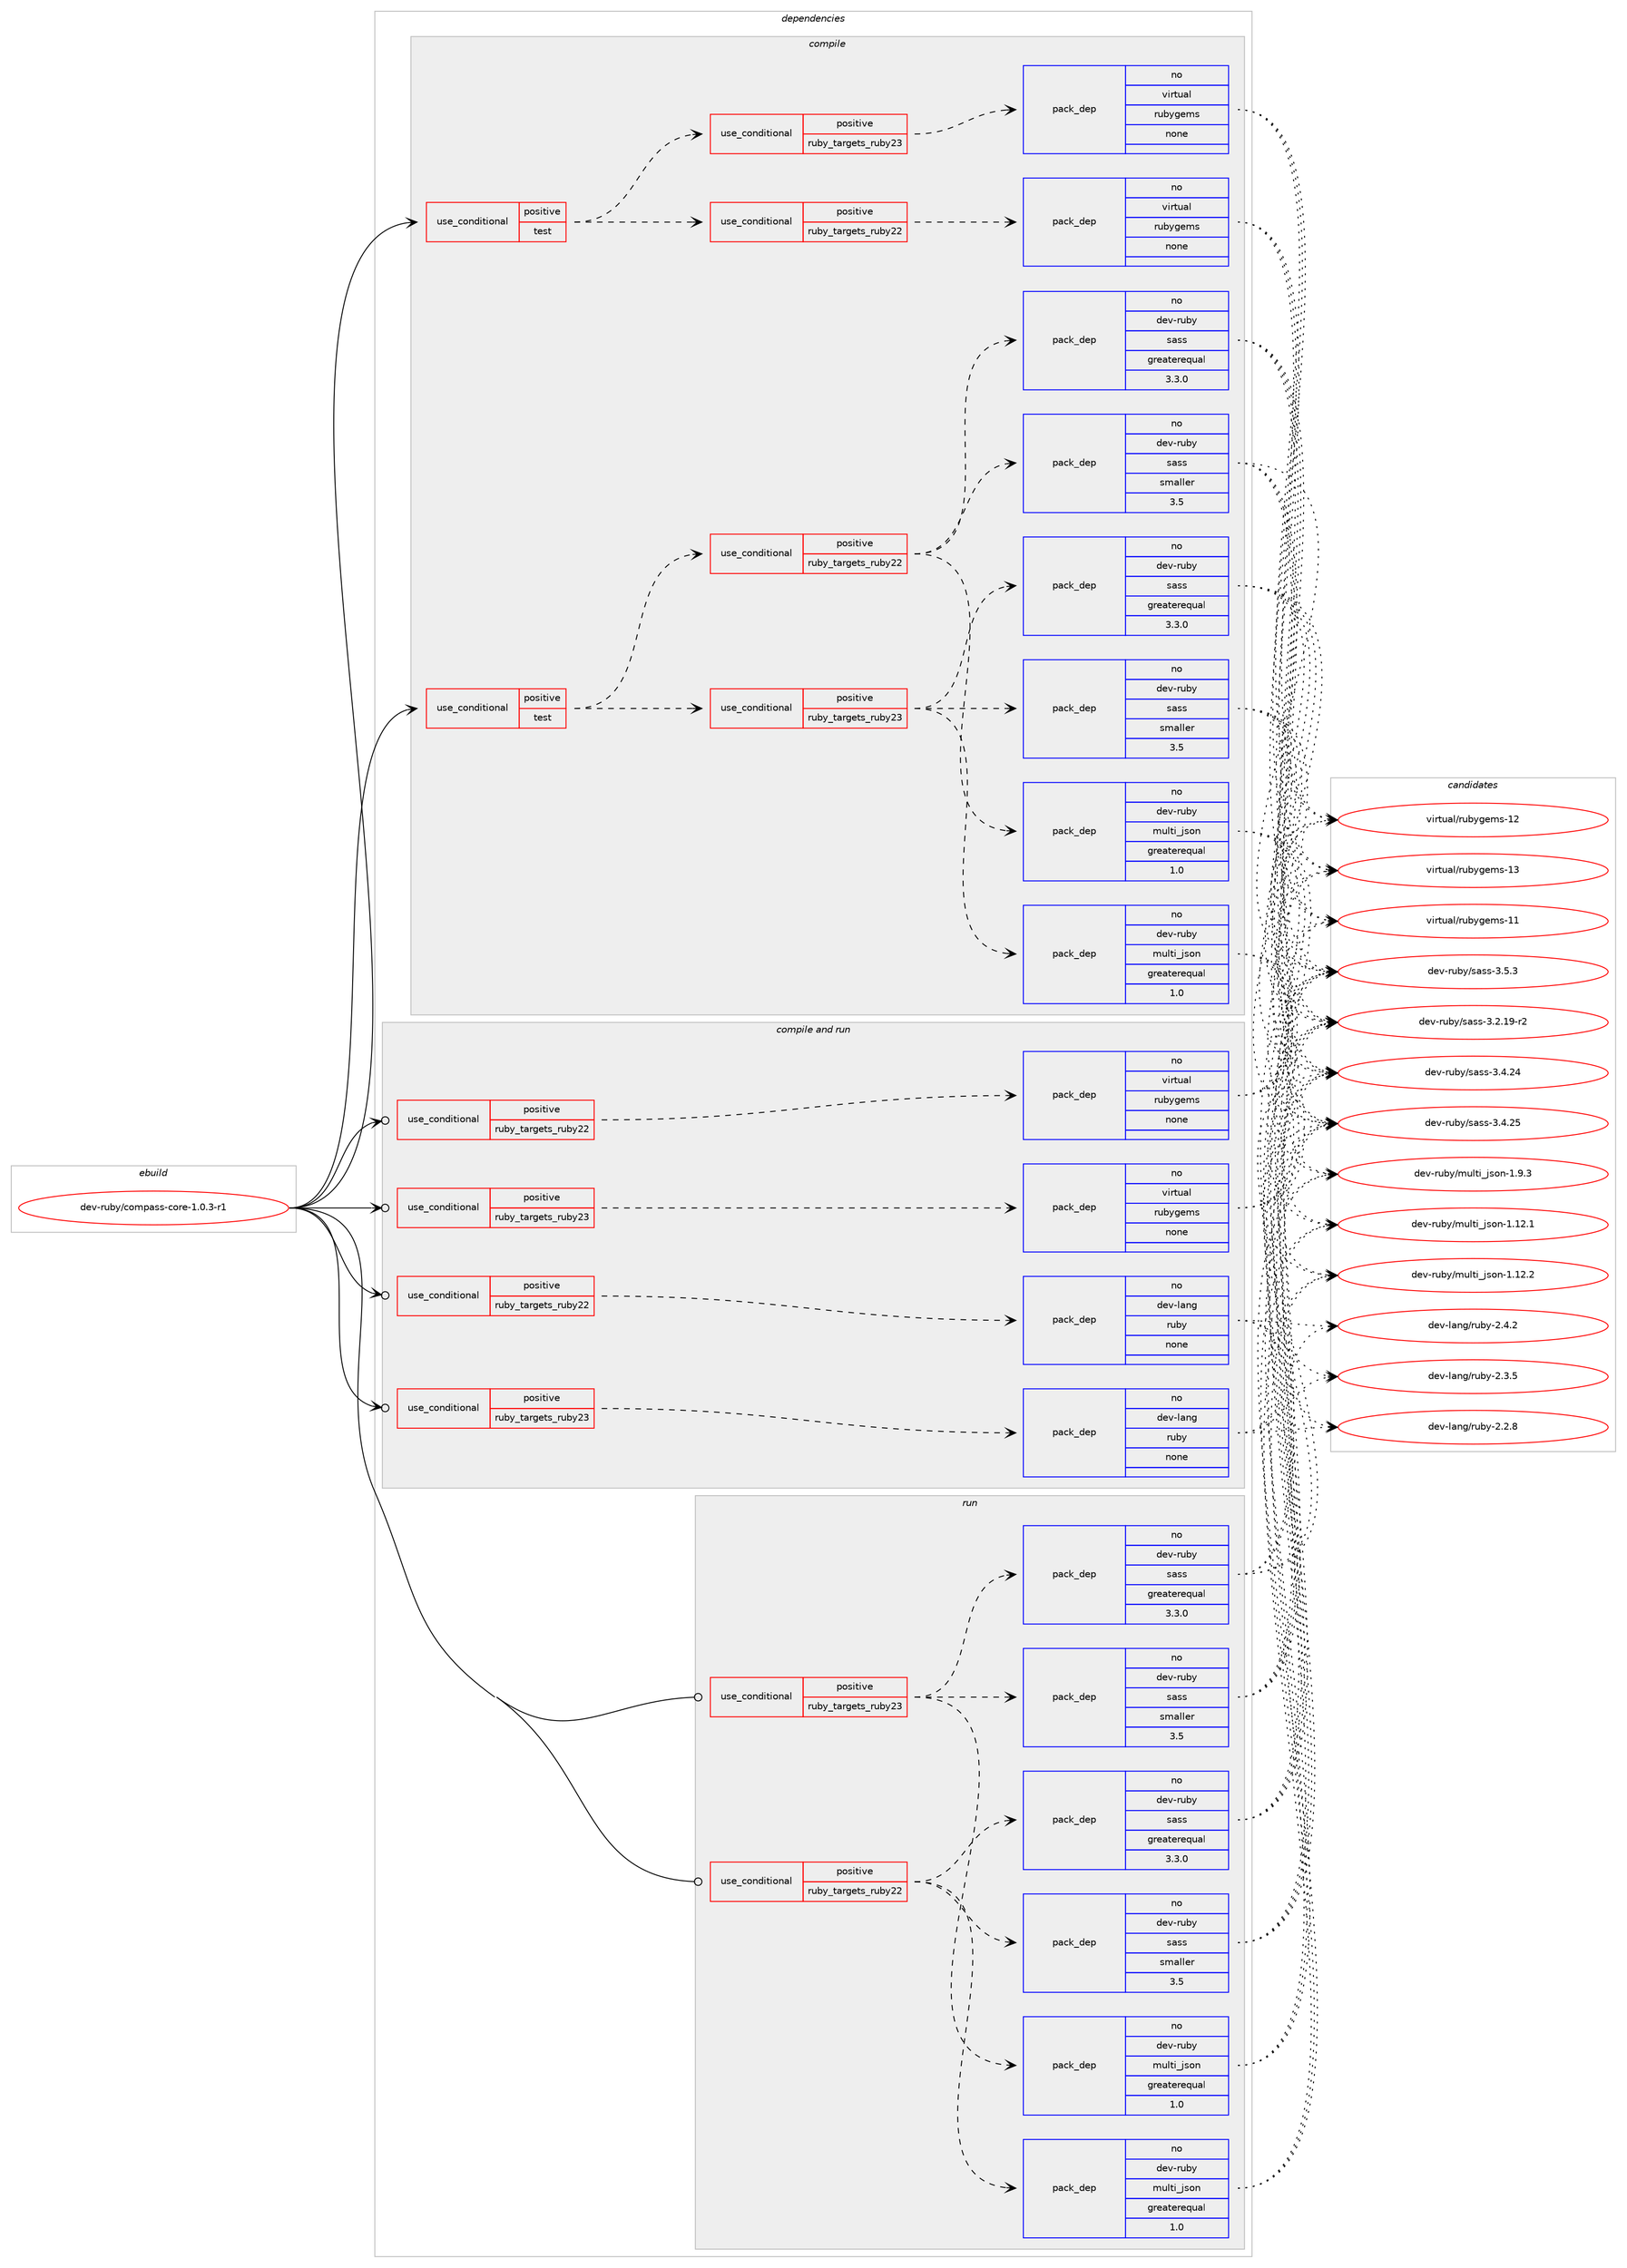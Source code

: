 digraph prolog {

# *************
# Graph options
# *************

newrank=true;
concentrate=true;
compound=true;
graph [rankdir=LR,fontname=Helvetica,fontsize=10,ranksep=1.5];#, ranksep=2.5, nodesep=0.2];
edge  [arrowhead=vee];
node  [fontname=Helvetica,fontsize=10];

# **********
# The ebuild
# **********

subgraph cluster_leftcol {
color=gray;
rank=same;
label=<<i>ebuild</i>>;
id [label="dev-ruby/compass-core-1.0.3-r1", color=red, width=4, href="../dev-ruby/compass-core-1.0.3-r1.svg"];
}

# ****************
# The dependencies
# ****************

subgraph cluster_midcol {
color=gray;
label=<<i>dependencies</i>>;
subgraph cluster_compile {
fillcolor="#eeeeee";
style=filled;
label=<<i>compile</i>>;
subgraph cond54650 {
dependency234103 [label=<<TABLE BORDER="0" CELLBORDER="1" CELLSPACING="0" CELLPADDING="4"><TR><TD ROWSPAN="3" CELLPADDING="10">use_conditional</TD></TR><TR><TD>positive</TD></TR><TR><TD>test</TD></TR></TABLE>>, shape=none, color=red];
subgraph cond54651 {
dependency234104 [label=<<TABLE BORDER="0" CELLBORDER="1" CELLSPACING="0" CELLPADDING="4"><TR><TD ROWSPAN="3" CELLPADDING="10">use_conditional</TD></TR><TR><TD>positive</TD></TR><TR><TD>ruby_targets_ruby22</TD></TR></TABLE>>, shape=none, color=red];
subgraph pack175379 {
dependency234105 [label=<<TABLE BORDER="0" CELLBORDER="1" CELLSPACING="0" CELLPADDING="4" WIDTH="220"><TR><TD ROWSPAN="6" CELLPADDING="30">pack_dep</TD></TR><TR><TD WIDTH="110">no</TD></TR><TR><TD>dev-ruby</TD></TR><TR><TD>multi_json</TD></TR><TR><TD>greaterequal</TD></TR><TR><TD>1.0</TD></TR></TABLE>>, shape=none, color=blue];
}
dependency234104:e -> dependency234105:w [weight=20,style="dashed",arrowhead="vee"];
subgraph pack175380 {
dependency234106 [label=<<TABLE BORDER="0" CELLBORDER="1" CELLSPACING="0" CELLPADDING="4" WIDTH="220"><TR><TD ROWSPAN="6" CELLPADDING="30">pack_dep</TD></TR><TR><TD WIDTH="110">no</TD></TR><TR><TD>dev-ruby</TD></TR><TR><TD>sass</TD></TR><TR><TD>greaterequal</TD></TR><TR><TD>3.3.0</TD></TR></TABLE>>, shape=none, color=blue];
}
dependency234104:e -> dependency234106:w [weight=20,style="dashed",arrowhead="vee"];
subgraph pack175381 {
dependency234107 [label=<<TABLE BORDER="0" CELLBORDER="1" CELLSPACING="0" CELLPADDING="4" WIDTH="220"><TR><TD ROWSPAN="6" CELLPADDING="30">pack_dep</TD></TR><TR><TD WIDTH="110">no</TD></TR><TR><TD>dev-ruby</TD></TR><TR><TD>sass</TD></TR><TR><TD>smaller</TD></TR><TR><TD>3.5</TD></TR></TABLE>>, shape=none, color=blue];
}
dependency234104:e -> dependency234107:w [weight=20,style="dashed",arrowhead="vee"];
}
dependency234103:e -> dependency234104:w [weight=20,style="dashed",arrowhead="vee"];
subgraph cond54652 {
dependency234108 [label=<<TABLE BORDER="0" CELLBORDER="1" CELLSPACING="0" CELLPADDING="4"><TR><TD ROWSPAN="3" CELLPADDING="10">use_conditional</TD></TR><TR><TD>positive</TD></TR><TR><TD>ruby_targets_ruby23</TD></TR></TABLE>>, shape=none, color=red];
subgraph pack175382 {
dependency234109 [label=<<TABLE BORDER="0" CELLBORDER="1" CELLSPACING="0" CELLPADDING="4" WIDTH="220"><TR><TD ROWSPAN="6" CELLPADDING="30">pack_dep</TD></TR><TR><TD WIDTH="110">no</TD></TR><TR><TD>dev-ruby</TD></TR><TR><TD>multi_json</TD></TR><TR><TD>greaterequal</TD></TR><TR><TD>1.0</TD></TR></TABLE>>, shape=none, color=blue];
}
dependency234108:e -> dependency234109:w [weight=20,style="dashed",arrowhead="vee"];
subgraph pack175383 {
dependency234110 [label=<<TABLE BORDER="0" CELLBORDER="1" CELLSPACING="0" CELLPADDING="4" WIDTH="220"><TR><TD ROWSPAN="6" CELLPADDING="30">pack_dep</TD></TR><TR><TD WIDTH="110">no</TD></TR><TR><TD>dev-ruby</TD></TR><TR><TD>sass</TD></TR><TR><TD>greaterequal</TD></TR><TR><TD>3.3.0</TD></TR></TABLE>>, shape=none, color=blue];
}
dependency234108:e -> dependency234110:w [weight=20,style="dashed",arrowhead="vee"];
subgraph pack175384 {
dependency234111 [label=<<TABLE BORDER="0" CELLBORDER="1" CELLSPACING="0" CELLPADDING="4" WIDTH="220"><TR><TD ROWSPAN="6" CELLPADDING="30">pack_dep</TD></TR><TR><TD WIDTH="110">no</TD></TR><TR><TD>dev-ruby</TD></TR><TR><TD>sass</TD></TR><TR><TD>smaller</TD></TR><TR><TD>3.5</TD></TR></TABLE>>, shape=none, color=blue];
}
dependency234108:e -> dependency234111:w [weight=20,style="dashed",arrowhead="vee"];
}
dependency234103:e -> dependency234108:w [weight=20,style="dashed",arrowhead="vee"];
}
id:e -> dependency234103:w [weight=20,style="solid",arrowhead="vee"];
subgraph cond54653 {
dependency234112 [label=<<TABLE BORDER="0" CELLBORDER="1" CELLSPACING="0" CELLPADDING="4"><TR><TD ROWSPAN="3" CELLPADDING="10">use_conditional</TD></TR><TR><TD>positive</TD></TR><TR><TD>test</TD></TR></TABLE>>, shape=none, color=red];
subgraph cond54654 {
dependency234113 [label=<<TABLE BORDER="0" CELLBORDER="1" CELLSPACING="0" CELLPADDING="4"><TR><TD ROWSPAN="3" CELLPADDING="10">use_conditional</TD></TR><TR><TD>positive</TD></TR><TR><TD>ruby_targets_ruby22</TD></TR></TABLE>>, shape=none, color=red];
subgraph pack175385 {
dependency234114 [label=<<TABLE BORDER="0" CELLBORDER="1" CELLSPACING="0" CELLPADDING="4" WIDTH="220"><TR><TD ROWSPAN="6" CELLPADDING="30">pack_dep</TD></TR><TR><TD WIDTH="110">no</TD></TR><TR><TD>virtual</TD></TR><TR><TD>rubygems</TD></TR><TR><TD>none</TD></TR><TR><TD></TD></TR></TABLE>>, shape=none, color=blue];
}
dependency234113:e -> dependency234114:w [weight=20,style="dashed",arrowhead="vee"];
}
dependency234112:e -> dependency234113:w [weight=20,style="dashed",arrowhead="vee"];
subgraph cond54655 {
dependency234115 [label=<<TABLE BORDER="0" CELLBORDER="1" CELLSPACING="0" CELLPADDING="4"><TR><TD ROWSPAN="3" CELLPADDING="10">use_conditional</TD></TR><TR><TD>positive</TD></TR><TR><TD>ruby_targets_ruby23</TD></TR></TABLE>>, shape=none, color=red];
subgraph pack175386 {
dependency234116 [label=<<TABLE BORDER="0" CELLBORDER="1" CELLSPACING="0" CELLPADDING="4" WIDTH="220"><TR><TD ROWSPAN="6" CELLPADDING="30">pack_dep</TD></TR><TR><TD WIDTH="110">no</TD></TR><TR><TD>virtual</TD></TR><TR><TD>rubygems</TD></TR><TR><TD>none</TD></TR><TR><TD></TD></TR></TABLE>>, shape=none, color=blue];
}
dependency234115:e -> dependency234116:w [weight=20,style="dashed",arrowhead="vee"];
}
dependency234112:e -> dependency234115:w [weight=20,style="dashed",arrowhead="vee"];
}
id:e -> dependency234112:w [weight=20,style="solid",arrowhead="vee"];
}
subgraph cluster_compileandrun {
fillcolor="#eeeeee";
style=filled;
label=<<i>compile and run</i>>;
subgraph cond54656 {
dependency234117 [label=<<TABLE BORDER="0" CELLBORDER="1" CELLSPACING="0" CELLPADDING="4"><TR><TD ROWSPAN="3" CELLPADDING="10">use_conditional</TD></TR><TR><TD>positive</TD></TR><TR><TD>ruby_targets_ruby22</TD></TR></TABLE>>, shape=none, color=red];
subgraph pack175387 {
dependency234118 [label=<<TABLE BORDER="0" CELLBORDER="1" CELLSPACING="0" CELLPADDING="4" WIDTH="220"><TR><TD ROWSPAN="6" CELLPADDING="30">pack_dep</TD></TR><TR><TD WIDTH="110">no</TD></TR><TR><TD>dev-lang</TD></TR><TR><TD>ruby</TD></TR><TR><TD>none</TD></TR><TR><TD></TD></TR></TABLE>>, shape=none, color=blue];
}
dependency234117:e -> dependency234118:w [weight=20,style="dashed",arrowhead="vee"];
}
id:e -> dependency234117:w [weight=20,style="solid",arrowhead="odotvee"];
subgraph cond54657 {
dependency234119 [label=<<TABLE BORDER="0" CELLBORDER="1" CELLSPACING="0" CELLPADDING="4"><TR><TD ROWSPAN="3" CELLPADDING="10">use_conditional</TD></TR><TR><TD>positive</TD></TR><TR><TD>ruby_targets_ruby22</TD></TR></TABLE>>, shape=none, color=red];
subgraph pack175388 {
dependency234120 [label=<<TABLE BORDER="0" CELLBORDER="1" CELLSPACING="0" CELLPADDING="4" WIDTH="220"><TR><TD ROWSPAN="6" CELLPADDING="30">pack_dep</TD></TR><TR><TD WIDTH="110">no</TD></TR><TR><TD>virtual</TD></TR><TR><TD>rubygems</TD></TR><TR><TD>none</TD></TR><TR><TD></TD></TR></TABLE>>, shape=none, color=blue];
}
dependency234119:e -> dependency234120:w [weight=20,style="dashed",arrowhead="vee"];
}
id:e -> dependency234119:w [weight=20,style="solid",arrowhead="odotvee"];
subgraph cond54658 {
dependency234121 [label=<<TABLE BORDER="0" CELLBORDER="1" CELLSPACING="0" CELLPADDING="4"><TR><TD ROWSPAN="3" CELLPADDING="10">use_conditional</TD></TR><TR><TD>positive</TD></TR><TR><TD>ruby_targets_ruby23</TD></TR></TABLE>>, shape=none, color=red];
subgraph pack175389 {
dependency234122 [label=<<TABLE BORDER="0" CELLBORDER="1" CELLSPACING="0" CELLPADDING="4" WIDTH="220"><TR><TD ROWSPAN="6" CELLPADDING="30">pack_dep</TD></TR><TR><TD WIDTH="110">no</TD></TR><TR><TD>dev-lang</TD></TR><TR><TD>ruby</TD></TR><TR><TD>none</TD></TR><TR><TD></TD></TR></TABLE>>, shape=none, color=blue];
}
dependency234121:e -> dependency234122:w [weight=20,style="dashed",arrowhead="vee"];
}
id:e -> dependency234121:w [weight=20,style="solid",arrowhead="odotvee"];
subgraph cond54659 {
dependency234123 [label=<<TABLE BORDER="0" CELLBORDER="1" CELLSPACING="0" CELLPADDING="4"><TR><TD ROWSPAN="3" CELLPADDING="10">use_conditional</TD></TR><TR><TD>positive</TD></TR><TR><TD>ruby_targets_ruby23</TD></TR></TABLE>>, shape=none, color=red];
subgraph pack175390 {
dependency234124 [label=<<TABLE BORDER="0" CELLBORDER="1" CELLSPACING="0" CELLPADDING="4" WIDTH="220"><TR><TD ROWSPAN="6" CELLPADDING="30">pack_dep</TD></TR><TR><TD WIDTH="110">no</TD></TR><TR><TD>virtual</TD></TR><TR><TD>rubygems</TD></TR><TR><TD>none</TD></TR><TR><TD></TD></TR></TABLE>>, shape=none, color=blue];
}
dependency234123:e -> dependency234124:w [weight=20,style="dashed",arrowhead="vee"];
}
id:e -> dependency234123:w [weight=20,style="solid",arrowhead="odotvee"];
}
subgraph cluster_run {
fillcolor="#eeeeee";
style=filled;
label=<<i>run</i>>;
subgraph cond54660 {
dependency234125 [label=<<TABLE BORDER="0" CELLBORDER="1" CELLSPACING="0" CELLPADDING="4"><TR><TD ROWSPAN="3" CELLPADDING="10">use_conditional</TD></TR><TR><TD>positive</TD></TR><TR><TD>ruby_targets_ruby22</TD></TR></TABLE>>, shape=none, color=red];
subgraph pack175391 {
dependency234126 [label=<<TABLE BORDER="0" CELLBORDER="1" CELLSPACING="0" CELLPADDING="4" WIDTH="220"><TR><TD ROWSPAN="6" CELLPADDING="30">pack_dep</TD></TR><TR><TD WIDTH="110">no</TD></TR><TR><TD>dev-ruby</TD></TR><TR><TD>multi_json</TD></TR><TR><TD>greaterequal</TD></TR><TR><TD>1.0</TD></TR></TABLE>>, shape=none, color=blue];
}
dependency234125:e -> dependency234126:w [weight=20,style="dashed",arrowhead="vee"];
subgraph pack175392 {
dependency234127 [label=<<TABLE BORDER="0" CELLBORDER="1" CELLSPACING="0" CELLPADDING="4" WIDTH="220"><TR><TD ROWSPAN="6" CELLPADDING="30">pack_dep</TD></TR><TR><TD WIDTH="110">no</TD></TR><TR><TD>dev-ruby</TD></TR><TR><TD>sass</TD></TR><TR><TD>greaterequal</TD></TR><TR><TD>3.3.0</TD></TR></TABLE>>, shape=none, color=blue];
}
dependency234125:e -> dependency234127:w [weight=20,style="dashed",arrowhead="vee"];
subgraph pack175393 {
dependency234128 [label=<<TABLE BORDER="0" CELLBORDER="1" CELLSPACING="0" CELLPADDING="4" WIDTH="220"><TR><TD ROWSPAN="6" CELLPADDING="30">pack_dep</TD></TR><TR><TD WIDTH="110">no</TD></TR><TR><TD>dev-ruby</TD></TR><TR><TD>sass</TD></TR><TR><TD>smaller</TD></TR><TR><TD>3.5</TD></TR></TABLE>>, shape=none, color=blue];
}
dependency234125:e -> dependency234128:w [weight=20,style="dashed",arrowhead="vee"];
}
id:e -> dependency234125:w [weight=20,style="solid",arrowhead="odot"];
subgraph cond54661 {
dependency234129 [label=<<TABLE BORDER="0" CELLBORDER="1" CELLSPACING="0" CELLPADDING="4"><TR><TD ROWSPAN="3" CELLPADDING="10">use_conditional</TD></TR><TR><TD>positive</TD></TR><TR><TD>ruby_targets_ruby23</TD></TR></TABLE>>, shape=none, color=red];
subgraph pack175394 {
dependency234130 [label=<<TABLE BORDER="0" CELLBORDER="1" CELLSPACING="0" CELLPADDING="4" WIDTH="220"><TR><TD ROWSPAN="6" CELLPADDING="30">pack_dep</TD></TR><TR><TD WIDTH="110">no</TD></TR><TR><TD>dev-ruby</TD></TR><TR><TD>multi_json</TD></TR><TR><TD>greaterequal</TD></TR><TR><TD>1.0</TD></TR></TABLE>>, shape=none, color=blue];
}
dependency234129:e -> dependency234130:w [weight=20,style="dashed",arrowhead="vee"];
subgraph pack175395 {
dependency234131 [label=<<TABLE BORDER="0" CELLBORDER="1" CELLSPACING="0" CELLPADDING="4" WIDTH="220"><TR><TD ROWSPAN="6" CELLPADDING="30">pack_dep</TD></TR><TR><TD WIDTH="110">no</TD></TR><TR><TD>dev-ruby</TD></TR><TR><TD>sass</TD></TR><TR><TD>greaterequal</TD></TR><TR><TD>3.3.0</TD></TR></TABLE>>, shape=none, color=blue];
}
dependency234129:e -> dependency234131:w [weight=20,style="dashed",arrowhead="vee"];
subgraph pack175396 {
dependency234132 [label=<<TABLE BORDER="0" CELLBORDER="1" CELLSPACING="0" CELLPADDING="4" WIDTH="220"><TR><TD ROWSPAN="6" CELLPADDING="30">pack_dep</TD></TR><TR><TD WIDTH="110">no</TD></TR><TR><TD>dev-ruby</TD></TR><TR><TD>sass</TD></TR><TR><TD>smaller</TD></TR><TR><TD>3.5</TD></TR></TABLE>>, shape=none, color=blue];
}
dependency234129:e -> dependency234132:w [weight=20,style="dashed",arrowhead="vee"];
}
id:e -> dependency234129:w [weight=20,style="solid",arrowhead="odot"];
}
}

# **************
# The candidates
# **************

subgraph cluster_choices {
rank=same;
color=gray;
label=<<i>candidates</i>>;

subgraph choice175379 {
color=black;
nodesep=1;
choice1001011184511411798121471091171081161059510611511111045494649504649 [label="dev-ruby/multi_json-1.12.1", color=red, width=4,href="../dev-ruby/multi_json-1.12.1.svg"];
choice1001011184511411798121471091171081161059510611511111045494649504650 [label="dev-ruby/multi_json-1.12.2", color=red, width=4,href="../dev-ruby/multi_json-1.12.2.svg"];
choice10010111845114117981214710911710811610595106115111110454946574651 [label="dev-ruby/multi_json-1.9.3", color=red, width=4,href="../dev-ruby/multi_json-1.9.3.svg"];
dependency234105:e -> choice1001011184511411798121471091171081161059510611511111045494649504649:w [style=dotted,weight="100"];
dependency234105:e -> choice1001011184511411798121471091171081161059510611511111045494649504650:w [style=dotted,weight="100"];
dependency234105:e -> choice10010111845114117981214710911710811610595106115111110454946574651:w [style=dotted,weight="100"];
}
subgraph choice175380 {
color=black;
nodesep=1;
choice10010111845114117981214711597115115455146504649574511450 [label="dev-ruby/sass-3.2.19-r2", color=red, width=4,href="../dev-ruby/sass-3.2.19-r2.svg"];
choice1001011184511411798121471159711511545514652465052 [label="dev-ruby/sass-3.4.24", color=red, width=4,href="../dev-ruby/sass-3.4.24.svg"];
choice1001011184511411798121471159711511545514652465053 [label="dev-ruby/sass-3.4.25", color=red, width=4,href="../dev-ruby/sass-3.4.25.svg"];
choice10010111845114117981214711597115115455146534651 [label="dev-ruby/sass-3.5.3", color=red, width=4,href="../dev-ruby/sass-3.5.3.svg"];
dependency234106:e -> choice10010111845114117981214711597115115455146504649574511450:w [style=dotted,weight="100"];
dependency234106:e -> choice1001011184511411798121471159711511545514652465052:w [style=dotted,weight="100"];
dependency234106:e -> choice1001011184511411798121471159711511545514652465053:w [style=dotted,weight="100"];
dependency234106:e -> choice10010111845114117981214711597115115455146534651:w [style=dotted,weight="100"];
}
subgraph choice175381 {
color=black;
nodesep=1;
choice10010111845114117981214711597115115455146504649574511450 [label="dev-ruby/sass-3.2.19-r2", color=red, width=4,href="../dev-ruby/sass-3.2.19-r2.svg"];
choice1001011184511411798121471159711511545514652465052 [label="dev-ruby/sass-3.4.24", color=red, width=4,href="../dev-ruby/sass-3.4.24.svg"];
choice1001011184511411798121471159711511545514652465053 [label="dev-ruby/sass-3.4.25", color=red, width=4,href="../dev-ruby/sass-3.4.25.svg"];
choice10010111845114117981214711597115115455146534651 [label="dev-ruby/sass-3.5.3", color=red, width=4,href="../dev-ruby/sass-3.5.3.svg"];
dependency234107:e -> choice10010111845114117981214711597115115455146504649574511450:w [style=dotted,weight="100"];
dependency234107:e -> choice1001011184511411798121471159711511545514652465052:w [style=dotted,weight="100"];
dependency234107:e -> choice1001011184511411798121471159711511545514652465053:w [style=dotted,weight="100"];
dependency234107:e -> choice10010111845114117981214711597115115455146534651:w [style=dotted,weight="100"];
}
subgraph choice175382 {
color=black;
nodesep=1;
choice1001011184511411798121471091171081161059510611511111045494649504649 [label="dev-ruby/multi_json-1.12.1", color=red, width=4,href="../dev-ruby/multi_json-1.12.1.svg"];
choice1001011184511411798121471091171081161059510611511111045494649504650 [label="dev-ruby/multi_json-1.12.2", color=red, width=4,href="../dev-ruby/multi_json-1.12.2.svg"];
choice10010111845114117981214710911710811610595106115111110454946574651 [label="dev-ruby/multi_json-1.9.3", color=red, width=4,href="../dev-ruby/multi_json-1.9.3.svg"];
dependency234109:e -> choice1001011184511411798121471091171081161059510611511111045494649504649:w [style=dotted,weight="100"];
dependency234109:e -> choice1001011184511411798121471091171081161059510611511111045494649504650:w [style=dotted,weight="100"];
dependency234109:e -> choice10010111845114117981214710911710811610595106115111110454946574651:w [style=dotted,weight="100"];
}
subgraph choice175383 {
color=black;
nodesep=1;
choice10010111845114117981214711597115115455146504649574511450 [label="dev-ruby/sass-3.2.19-r2", color=red, width=4,href="../dev-ruby/sass-3.2.19-r2.svg"];
choice1001011184511411798121471159711511545514652465052 [label="dev-ruby/sass-3.4.24", color=red, width=4,href="../dev-ruby/sass-3.4.24.svg"];
choice1001011184511411798121471159711511545514652465053 [label="dev-ruby/sass-3.4.25", color=red, width=4,href="../dev-ruby/sass-3.4.25.svg"];
choice10010111845114117981214711597115115455146534651 [label="dev-ruby/sass-3.5.3", color=red, width=4,href="../dev-ruby/sass-3.5.3.svg"];
dependency234110:e -> choice10010111845114117981214711597115115455146504649574511450:w [style=dotted,weight="100"];
dependency234110:e -> choice1001011184511411798121471159711511545514652465052:w [style=dotted,weight="100"];
dependency234110:e -> choice1001011184511411798121471159711511545514652465053:w [style=dotted,weight="100"];
dependency234110:e -> choice10010111845114117981214711597115115455146534651:w [style=dotted,weight="100"];
}
subgraph choice175384 {
color=black;
nodesep=1;
choice10010111845114117981214711597115115455146504649574511450 [label="dev-ruby/sass-3.2.19-r2", color=red, width=4,href="../dev-ruby/sass-3.2.19-r2.svg"];
choice1001011184511411798121471159711511545514652465052 [label="dev-ruby/sass-3.4.24", color=red, width=4,href="../dev-ruby/sass-3.4.24.svg"];
choice1001011184511411798121471159711511545514652465053 [label="dev-ruby/sass-3.4.25", color=red, width=4,href="../dev-ruby/sass-3.4.25.svg"];
choice10010111845114117981214711597115115455146534651 [label="dev-ruby/sass-3.5.3", color=red, width=4,href="../dev-ruby/sass-3.5.3.svg"];
dependency234111:e -> choice10010111845114117981214711597115115455146504649574511450:w [style=dotted,weight="100"];
dependency234111:e -> choice1001011184511411798121471159711511545514652465052:w [style=dotted,weight="100"];
dependency234111:e -> choice1001011184511411798121471159711511545514652465053:w [style=dotted,weight="100"];
dependency234111:e -> choice10010111845114117981214711597115115455146534651:w [style=dotted,weight="100"];
}
subgraph choice175385 {
color=black;
nodesep=1;
choice118105114116117971084711411798121103101109115454949 [label="virtual/rubygems-11", color=red, width=4,href="../virtual/rubygems-11.svg"];
choice118105114116117971084711411798121103101109115454950 [label="virtual/rubygems-12", color=red, width=4,href="../virtual/rubygems-12.svg"];
choice118105114116117971084711411798121103101109115454951 [label="virtual/rubygems-13", color=red, width=4,href="../virtual/rubygems-13.svg"];
dependency234114:e -> choice118105114116117971084711411798121103101109115454949:w [style=dotted,weight="100"];
dependency234114:e -> choice118105114116117971084711411798121103101109115454950:w [style=dotted,weight="100"];
dependency234114:e -> choice118105114116117971084711411798121103101109115454951:w [style=dotted,weight="100"];
}
subgraph choice175386 {
color=black;
nodesep=1;
choice118105114116117971084711411798121103101109115454949 [label="virtual/rubygems-11", color=red, width=4,href="../virtual/rubygems-11.svg"];
choice118105114116117971084711411798121103101109115454950 [label="virtual/rubygems-12", color=red, width=4,href="../virtual/rubygems-12.svg"];
choice118105114116117971084711411798121103101109115454951 [label="virtual/rubygems-13", color=red, width=4,href="../virtual/rubygems-13.svg"];
dependency234116:e -> choice118105114116117971084711411798121103101109115454949:w [style=dotted,weight="100"];
dependency234116:e -> choice118105114116117971084711411798121103101109115454950:w [style=dotted,weight="100"];
dependency234116:e -> choice118105114116117971084711411798121103101109115454951:w [style=dotted,weight="100"];
}
subgraph choice175387 {
color=black;
nodesep=1;
choice10010111845108971101034711411798121455046504656 [label="dev-lang/ruby-2.2.8", color=red, width=4,href="../dev-lang/ruby-2.2.8.svg"];
choice10010111845108971101034711411798121455046514653 [label="dev-lang/ruby-2.3.5", color=red, width=4,href="../dev-lang/ruby-2.3.5.svg"];
choice10010111845108971101034711411798121455046524650 [label="dev-lang/ruby-2.4.2", color=red, width=4,href="../dev-lang/ruby-2.4.2.svg"];
dependency234118:e -> choice10010111845108971101034711411798121455046504656:w [style=dotted,weight="100"];
dependency234118:e -> choice10010111845108971101034711411798121455046514653:w [style=dotted,weight="100"];
dependency234118:e -> choice10010111845108971101034711411798121455046524650:w [style=dotted,weight="100"];
}
subgraph choice175388 {
color=black;
nodesep=1;
choice118105114116117971084711411798121103101109115454949 [label="virtual/rubygems-11", color=red, width=4,href="../virtual/rubygems-11.svg"];
choice118105114116117971084711411798121103101109115454950 [label="virtual/rubygems-12", color=red, width=4,href="../virtual/rubygems-12.svg"];
choice118105114116117971084711411798121103101109115454951 [label="virtual/rubygems-13", color=red, width=4,href="../virtual/rubygems-13.svg"];
dependency234120:e -> choice118105114116117971084711411798121103101109115454949:w [style=dotted,weight="100"];
dependency234120:e -> choice118105114116117971084711411798121103101109115454950:w [style=dotted,weight="100"];
dependency234120:e -> choice118105114116117971084711411798121103101109115454951:w [style=dotted,weight="100"];
}
subgraph choice175389 {
color=black;
nodesep=1;
choice10010111845108971101034711411798121455046504656 [label="dev-lang/ruby-2.2.8", color=red, width=4,href="../dev-lang/ruby-2.2.8.svg"];
choice10010111845108971101034711411798121455046514653 [label="dev-lang/ruby-2.3.5", color=red, width=4,href="../dev-lang/ruby-2.3.5.svg"];
choice10010111845108971101034711411798121455046524650 [label="dev-lang/ruby-2.4.2", color=red, width=4,href="../dev-lang/ruby-2.4.2.svg"];
dependency234122:e -> choice10010111845108971101034711411798121455046504656:w [style=dotted,weight="100"];
dependency234122:e -> choice10010111845108971101034711411798121455046514653:w [style=dotted,weight="100"];
dependency234122:e -> choice10010111845108971101034711411798121455046524650:w [style=dotted,weight="100"];
}
subgraph choice175390 {
color=black;
nodesep=1;
choice118105114116117971084711411798121103101109115454949 [label="virtual/rubygems-11", color=red, width=4,href="../virtual/rubygems-11.svg"];
choice118105114116117971084711411798121103101109115454950 [label="virtual/rubygems-12", color=red, width=4,href="../virtual/rubygems-12.svg"];
choice118105114116117971084711411798121103101109115454951 [label="virtual/rubygems-13", color=red, width=4,href="../virtual/rubygems-13.svg"];
dependency234124:e -> choice118105114116117971084711411798121103101109115454949:w [style=dotted,weight="100"];
dependency234124:e -> choice118105114116117971084711411798121103101109115454950:w [style=dotted,weight="100"];
dependency234124:e -> choice118105114116117971084711411798121103101109115454951:w [style=dotted,weight="100"];
}
subgraph choice175391 {
color=black;
nodesep=1;
choice1001011184511411798121471091171081161059510611511111045494649504649 [label="dev-ruby/multi_json-1.12.1", color=red, width=4,href="../dev-ruby/multi_json-1.12.1.svg"];
choice1001011184511411798121471091171081161059510611511111045494649504650 [label="dev-ruby/multi_json-1.12.2", color=red, width=4,href="../dev-ruby/multi_json-1.12.2.svg"];
choice10010111845114117981214710911710811610595106115111110454946574651 [label="dev-ruby/multi_json-1.9.3", color=red, width=4,href="../dev-ruby/multi_json-1.9.3.svg"];
dependency234126:e -> choice1001011184511411798121471091171081161059510611511111045494649504649:w [style=dotted,weight="100"];
dependency234126:e -> choice1001011184511411798121471091171081161059510611511111045494649504650:w [style=dotted,weight="100"];
dependency234126:e -> choice10010111845114117981214710911710811610595106115111110454946574651:w [style=dotted,weight="100"];
}
subgraph choice175392 {
color=black;
nodesep=1;
choice10010111845114117981214711597115115455146504649574511450 [label="dev-ruby/sass-3.2.19-r2", color=red, width=4,href="../dev-ruby/sass-3.2.19-r2.svg"];
choice1001011184511411798121471159711511545514652465052 [label="dev-ruby/sass-3.4.24", color=red, width=4,href="../dev-ruby/sass-3.4.24.svg"];
choice1001011184511411798121471159711511545514652465053 [label="dev-ruby/sass-3.4.25", color=red, width=4,href="../dev-ruby/sass-3.4.25.svg"];
choice10010111845114117981214711597115115455146534651 [label="dev-ruby/sass-3.5.3", color=red, width=4,href="../dev-ruby/sass-3.5.3.svg"];
dependency234127:e -> choice10010111845114117981214711597115115455146504649574511450:w [style=dotted,weight="100"];
dependency234127:e -> choice1001011184511411798121471159711511545514652465052:w [style=dotted,weight="100"];
dependency234127:e -> choice1001011184511411798121471159711511545514652465053:w [style=dotted,weight="100"];
dependency234127:e -> choice10010111845114117981214711597115115455146534651:w [style=dotted,weight="100"];
}
subgraph choice175393 {
color=black;
nodesep=1;
choice10010111845114117981214711597115115455146504649574511450 [label="dev-ruby/sass-3.2.19-r2", color=red, width=4,href="../dev-ruby/sass-3.2.19-r2.svg"];
choice1001011184511411798121471159711511545514652465052 [label="dev-ruby/sass-3.4.24", color=red, width=4,href="../dev-ruby/sass-3.4.24.svg"];
choice1001011184511411798121471159711511545514652465053 [label="dev-ruby/sass-3.4.25", color=red, width=4,href="../dev-ruby/sass-3.4.25.svg"];
choice10010111845114117981214711597115115455146534651 [label="dev-ruby/sass-3.5.3", color=red, width=4,href="../dev-ruby/sass-3.5.3.svg"];
dependency234128:e -> choice10010111845114117981214711597115115455146504649574511450:w [style=dotted,weight="100"];
dependency234128:e -> choice1001011184511411798121471159711511545514652465052:w [style=dotted,weight="100"];
dependency234128:e -> choice1001011184511411798121471159711511545514652465053:w [style=dotted,weight="100"];
dependency234128:e -> choice10010111845114117981214711597115115455146534651:w [style=dotted,weight="100"];
}
subgraph choice175394 {
color=black;
nodesep=1;
choice1001011184511411798121471091171081161059510611511111045494649504649 [label="dev-ruby/multi_json-1.12.1", color=red, width=4,href="../dev-ruby/multi_json-1.12.1.svg"];
choice1001011184511411798121471091171081161059510611511111045494649504650 [label="dev-ruby/multi_json-1.12.2", color=red, width=4,href="../dev-ruby/multi_json-1.12.2.svg"];
choice10010111845114117981214710911710811610595106115111110454946574651 [label="dev-ruby/multi_json-1.9.3", color=red, width=4,href="../dev-ruby/multi_json-1.9.3.svg"];
dependency234130:e -> choice1001011184511411798121471091171081161059510611511111045494649504649:w [style=dotted,weight="100"];
dependency234130:e -> choice1001011184511411798121471091171081161059510611511111045494649504650:w [style=dotted,weight="100"];
dependency234130:e -> choice10010111845114117981214710911710811610595106115111110454946574651:w [style=dotted,weight="100"];
}
subgraph choice175395 {
color=black;
nodesep=1;
choice10010111845114117981214711597115115455146504649574511450 [label="dev-ruby/sass-3.2.19-r2", color=red, width=4,href="../dev-ruby/sass-3.2.19-r2.svg"];
choice1001011184511411798121471159711511545514652465052 [label="dev-ruby/sass-3.4.24", color=red, width=4,href="../dev-ruby/sass-3.4.24.svg"];
choice1001011184511411798121471159711511545514652465053 [label="dev-ruby/sass-3.4.25", color=red, width=4,href="../dev-ruby/sass-3.4.25.svg"];
choice10010111845114117981214711597115115455146534651 [label="dev-ruby/sass-3.5.3", color=red, width=4,href="../dev-ruby/sass-3.5.3.svg"];
dependency234131:e -> choice10010111845114117981214711597115115455146504649574511450:w [style=dotted,weight="100"];
dependency234131:e -> choice1001011184511411798121471159711511545514652465052:w [style=dotted,weight="100"];
dependency234131:e -> choice1001011184511411798121471159711511545514652465053:w [style=dotted,weight="100"];
dependency234131:e -> choice10010111845114117981214711597115115455146534651:w [style=dotted,weight="100"];
}
subgraph choice175396 {
color=black;
nodesep=1;
choice10010111845114117981214711597115115455146504649574511450 [label="dev-ruby/sass-3.2.19-r2", color=red, width=4,href="../dev-ruby/sass-3.2.19-r2.svg"];
choice1001011184511411798121471159711511545514652465052 [label="dev-ruby/sass-3.4.24", color=red, width=4,href="../dev-ruby/sass-3.4.24.svg"];
choice1001011184511411798121471159711511545514652465053 [label="dev-ruby/sass-3.4.25", color=red, width=4,href="../dev-ruby/sass-3.4.25.svg"];
choice10010111845114117981214711597115115455146534651 [label="dev-ruby/sass-3.5.3", color=red, width=4,href="../dev-ruby/sass-3.5.3.svg"];
dependency234132:e -> choice10010111845114117981214711597115115455146504649574511450:w [style=dotted,weight="100"];
dependency234132:e -> choice1001011184511411798121471159711511545514652465052:w [style=dotted,weight="100"];
dependency234132:e -> choice1001011184511411798121471159711511545514652465053:w [style=dotted,weight="100"];
dependency234132:e -> choice10010111845114117981214711597115115455146534651:w [style=dotted,weight="100"];
}
}

}
